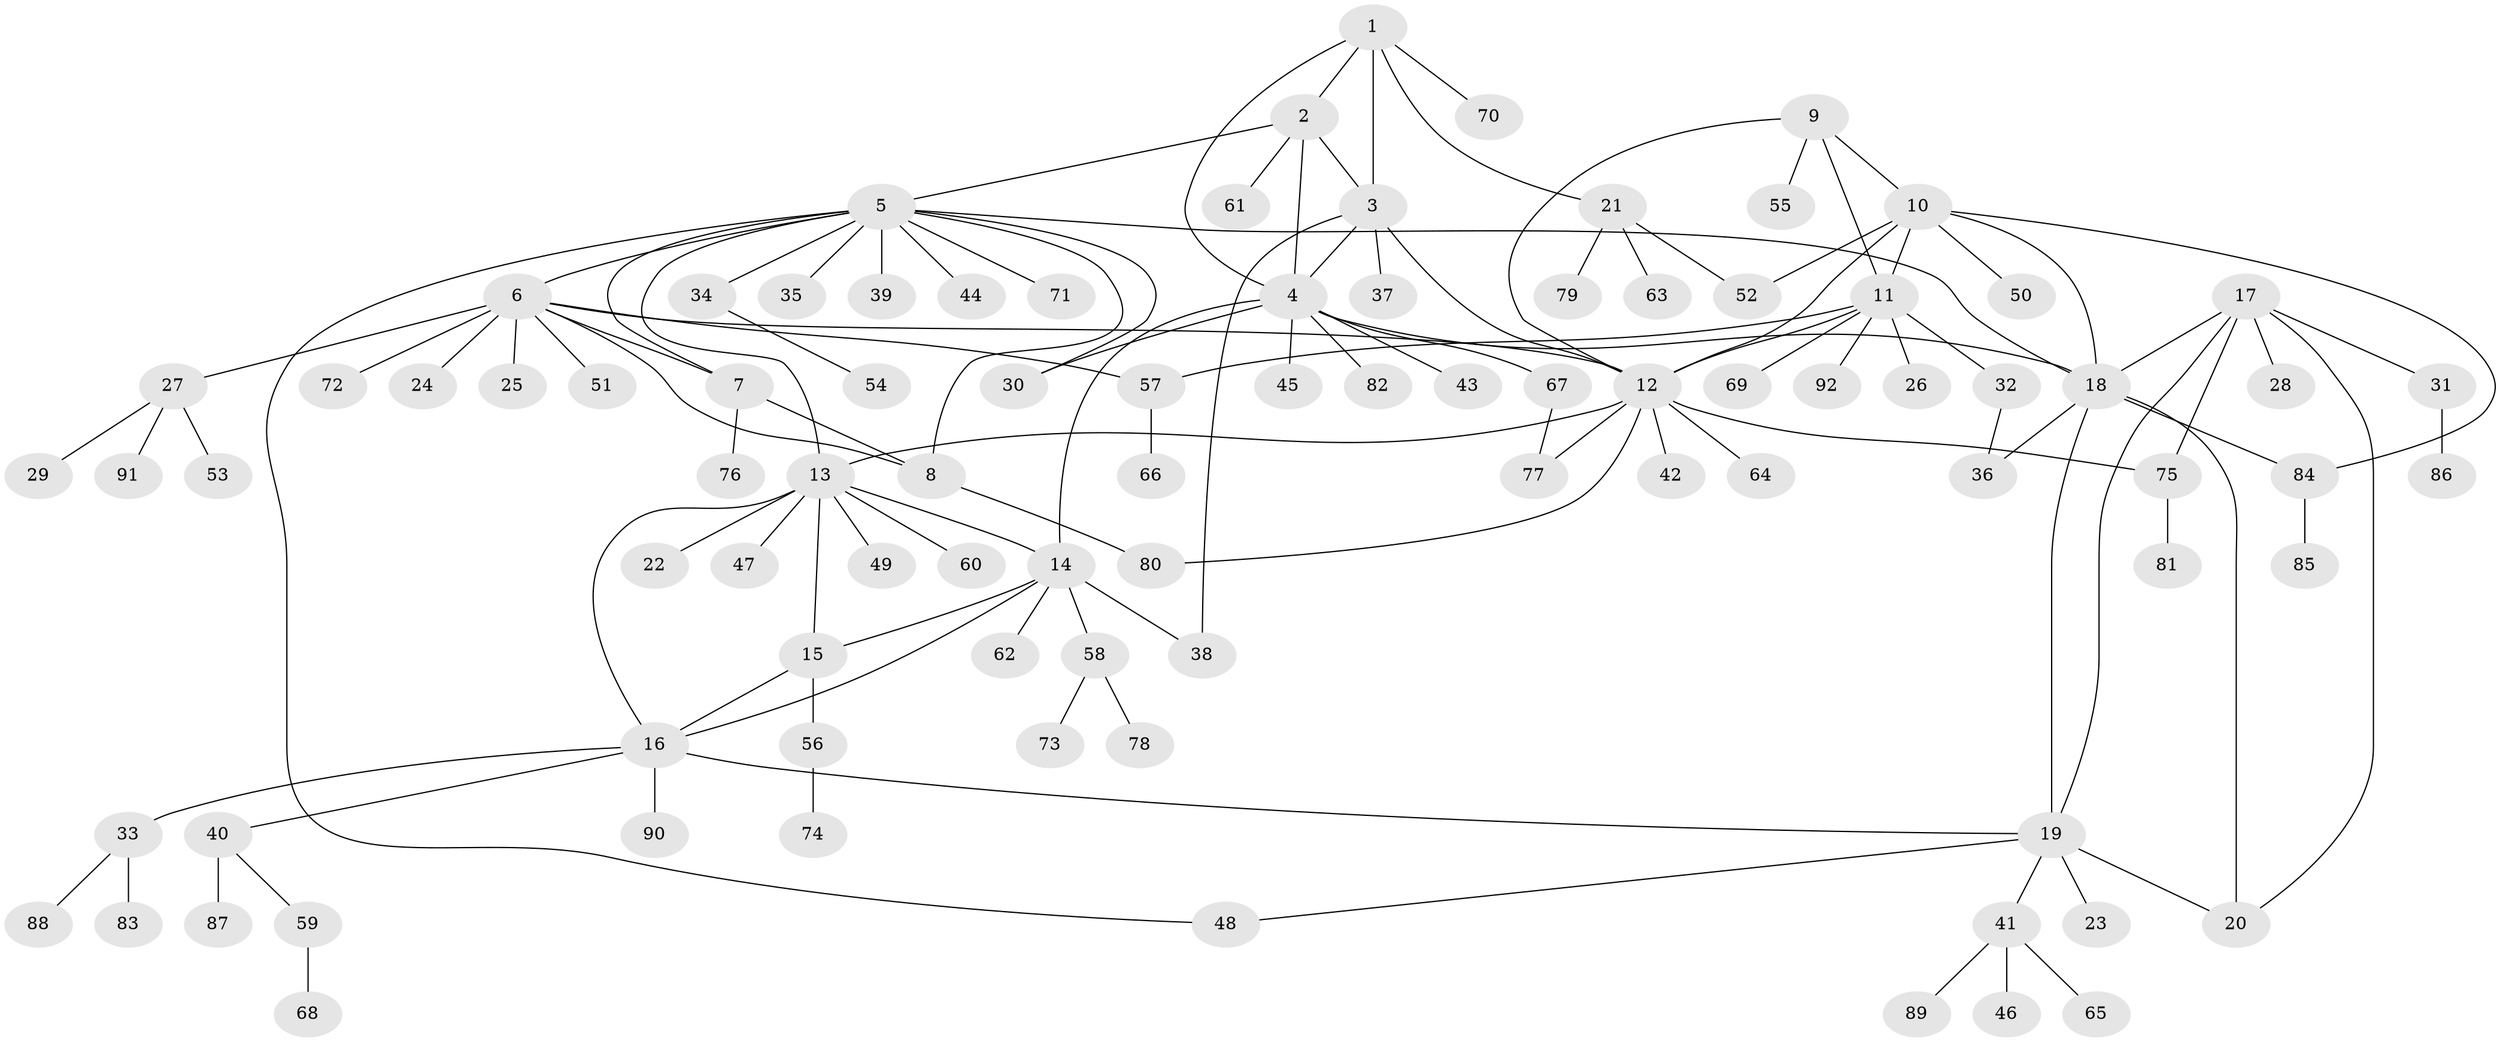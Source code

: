 // coarse degree distribution, {5: 0.06521739130434782, 6: 0.06521739130434782, 7: 0.08695652173913043, 10: 0.021739130434782608, 2: 0.21739130434782608, 1: 0.391304347826087, 3: 0.08695652173913043, 4: 0.043478260869565216, 9: 0.021739130434782608}
// Generated by graph-tools (version 1.1) at 2025/37/03/04/25 23:37:34]
// undirected, 92 vertices, 122 edges
graph export_dot {
  node [color=gray90,style=filled];
  1;
  2;
  3;
  4;
  5;
  6;
  7;
  8;
  9;
  10;
  11;
  12;
  13;
  14;
  15;
  16;
  17;
  18;
  19;
  20;
  21;
  22;
  23;
  24;
  25;
  26;
  27;
  28;
  29;
  30;
  31;
  32;
  33;
  34;
  35;
  36;
  37;
  38;
  39;
  40;
  41;
  42;
  43;
  44;
  45;
  46;
  47;
  48;
  49;
  50;
  51;
  52;
  53;
  54;
  55;
  56;
  57;
  58;
  59;
  60;
  61;
  62;
  63;
  64;
  65;
  66;
  67;
  68;
  69;
  70;
  71;
  72;
  73;
  74;
  75;
  76;
  77;
  78;
  79;
  80;
  81;
  82;
  83;
  84;
  85;
  86;
  87;
  88;
  89;
  90;
  91;
  92;
  1 -- 2;
  1 -- 3;
  1 -- 4;
  1 -- 21;
  1 -- 70;
  2 -- 3;
  2 -- 4;
  2 -- 5;
  2 -- 61;
  3 -- 4;
  3 -- 12;
  3 -- 37;
  3 -- 38;
  4 -- 14;
  4 -- 18;
  4 -- 30;
  4 -- 43;
  4 -- 45;
  4 -- 67;
  4 -- 82;
  5 -- 6;
  5 -- 7;
  5 -- 8;
  5 -- 13;
  5 -- 18;
  5 -- 30;
  5 -- 34;
  5 -- 35;
  5 -- 39;
  5 -- 44;
  5 -- 48;
  5 -- 71;
  6 -- 7;
  6 -- 8;
  6 -- 12;
  6 -- 24;
  6 -- 25;
  6 -- 27;
  6 -- 51;
  6 -- 57;
  6 -- 72;
  7 -- 8;
  7 -- 76;
  8 -- 80;
  9 -- 10;
  9 -- 11;
  9 -- 12;
  9 -- 55;
  10 -- 11;
  10 -- 12;
  10 -- 18;
  10 -- 50;
  10 -- 52;
  10 -- 84;
  11 -- 12;
  11 -- 26;
  11 -- 32;
  11 -- 57;
  11 -- 69;
  11 -- 92;
  12 -- 13;
  12 -- 42;
  12 -- 64;
  12 -- 75;
  12 -- 77;
  12 -- 80;
  13 -- 14;
  13 -- 15;
  13 -- 16;
  13 -- 22;
  13 -- 47;
  13 -- 49;
  13 -- 60;
  14 -- 15;
  14 -- 16;
  14 -- 38;
  14 -- 58;
  14 -- 62;
  15 -- 16;
  15 -- 56;
  16 -- 19;
  16 -- 33;
  16 -- 40;
  16 -- 90;
  17 -- 18;
  17 -- 19;
  17 -- 20;
  17 -- 28;
  17 -- 31;
  17 -- 75;
  18 -- 19;
  18 -- 20;
  18 -- 36;
  18 -- 84;
  19 -- 20;
  19 -- 23;
  19 -- 41;
  19 -- 48;
  21 -- 52;
  21 -- 63;
  21 -- 79;
  27 -- 29;
  27 -- 53;
  27 -- 91;
  31 -- 86;
  32 -- 36;
  33 -- 83;
  33 -- 88;
  34 -- 54;
  40 -- 59;
  40 -- 87;
  41 -- 46;
  41 -- 65;
  41 -- 89;
  56 -- 74;
  57 -- 66;
  58 -- 73;
  58 -- 78;
  59 -- 68;
  67 -- 77;
  75 -- 81;
  84 -- 85;
}
